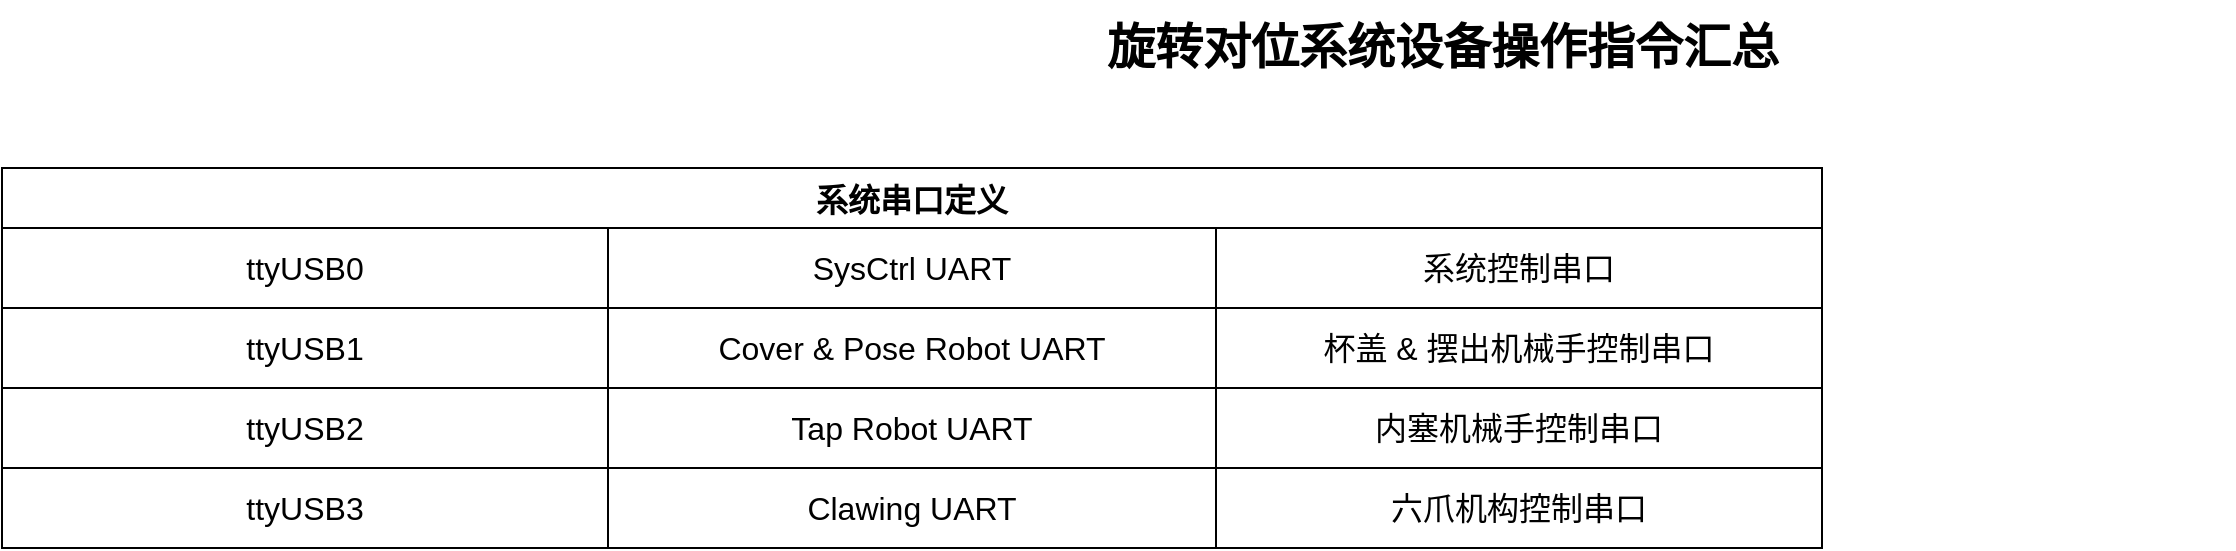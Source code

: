 <mxfile version="20.8.10" type="github">
  <diagram name="Page-1" id="bd83a815-5ea8-2e97-e5ec-87c9f400f2fa">
    <mxGraphModel dx="1709" dy="871" grid="1" gridSize="10" guides="1" tooltips="1" connect="1" arrows="1" fold="1" page="1" pageScale="1.5" pageWidth="1169" pageHeight="826" background="none" math="0" shadow="0">
      <root>
        <mxCell id="0" style=";html=1;" />
        <mxCell id="1" style=";html=1;" parent="0" />
        <mxCell id="1516e18e63f93b96-3" value="旋转对位系统设备操作指令汇总" style="text;strokeColor=none;fillColor=none;html=1;fontSize=24;fontStyle=1;verticalAlign=middle;align=center;rounded=0;shadow=1;" parent="1" vertex="1">
          <mxGeometry x="380" width="780" height="40" as="geometry" />
        </mxCell>
        <mxCell id="leJ5RlOltz1dUx3BEvnj-14" value="系统串口定义" style="shape=table;startSize=30;container=1;collapsible=0;childLayout=tableLayout;strokeColor=default;fontSize=16;points=[[0,0,0,0,0],[0,0.25,0,0,0],[0,0.5,0,0,0],[0,0.75,0,0,0],[0,1,0,0,0],[0.25,0,0,0,0],[0.25,1,0,0,0],[0.5,0,0,0,0],[0.5,1,0,0,0],[0.75,0,0,0,0],[0.75,1,0,0,0],[1,0,0,0,0],[1,0.25,0,0,0],[1,0.5,0,0,0],[1,0.75,0,0,0],[1,1,0,0,0]];fontStyle=1" parent="1" vertex="1">
          <mxGeometry x="50" y="80" width="910" height="190" as="geometry" />
        </mxCell>
        <mxCell id="leJ5RlOltz1dUx3BEvnj-15" value="" style="shape=tableRow;horizontal=0;startSize=0;swimlaneHead=0;swimlaneBody=0;strokeColor=inherit;top=0;left=0;bottom=0;right=0;collapsible=0;dropTarget=0;fillColor=none;points=[[0,0.5],[1,0.5]];portConstraint=eastwest;fontSize=16;" parent="leJ5RlOltz1dUx3BEvnj-14" vertex="1">
          <mxGeometry y="30" width="910" height="40" as="geometry" />
        </mxCell>
        <mxCell id="leJ5RlOltz1dUx3BEvnj-16" value="ttyUSB0" style="shape=partialRectangle;html=1;whiteSpace=wrap;connectable=0;strokeColor=inherit;overflow=hidden;fillColor=none;top=0;left=0;bottom=0;right=0;pointerEvents=1;fontSize=16;" parent="leJ5RlOltz1dUx3BEvnj-15" vertex="1">
          <mxGeometry width="303" height="40" as="geometry">
            <mxRectangle width="303" height="40" as="alternateBounds" />
          </mxGeometry>
        </mxCell>
        <mxCell id="leJ5RlOltz1dUx3BEvnj-17" value="SysCtrl UART" style="shape=partialRectangle;html=1;whiteSpace=wrap;connectable=0;strokeColor=inherit;overflow=hidden;fillColor=none;top=0;left=0;bottom=0;right=0;pointerEvents=1;fontSize=16;" parent="leJ5RlOltz1dUx3BEvnj-15" vertex="1">
          <mxGeometry x="303" width="304" height="40" as="geometry">
            <mxRectangle width="304" height="40" as="alternateBounds" />
          </mxGeometry>
        </mxCell>
        <mxCell id="leJ5RlOltz1dUx3BEvnj-18" value="系统控制串口" style="shape=partialRectangle;html=1;whiteSpace=wrap;connectable=0;strokeColor=inherit;overflow=hidden;fillColor=none;top=0;left=0;bottom=0;right=0;pointerEvents=1;fontSize=16;" parent="leJ5RlOltz1dUx3BEvnj-15" vertex="1">
          <mxGeometry x="607" width="303" height="40" as="geometry">
            <mxRectangle width="303" height="40" as="alternateBounds" />
          </mxGeometry>
        </mxCell>
        <mxCell id="leJ5RlOltz1dUx3BEvnj-19" value="" style="shape=tableRow;horizontal=0;startSize=0;swimlaneHead=0;swimlaneBody=0;strokeColor=inherit;top=0;left=0;bottom=0;right=0;collapsible=0;dropTarget=0;fillColor=none;points=[[0,0.5],[1,0.5]];portConstraint=eastwest;fontSize=16;" parent="leJ5RlOltz1dUx3BEvnj-14" vertex="1">
          <mxGeometry y="70" width="910" height="40" as="geometry" />
        </mxCell>
        <mxCell id="leJ5RlOltz1dUx3BEvnj-20" value="ttyUSB1" style="shape=partialRectangle;html=1;whiteSpace=wrap;connectable=1;strokeColor=inherit;overflow=hidden;fillColor=none;top=0;left=0;bottom=0;right=0;pointerEvents=1;fontSize=16;movable=1;resizable=1;rotatable=1;deletable=1;editable=1;" parent="leJ5RlOltz1dUx3BEvnj-19" vertex="1">
          <mxGeometry width="303" height="40" as="geometry">
            <mxRectangle width="303" height="40" as="alternateBounds" />
          </mxGeometry>
        </mxCell>
        <mxCell id="leJ5RlOltz1dUx3BEvnj-21" value="Cover &amp;amp; Pose Robot UART" style="shape=partialRectangle;html=1;whiteSpace=wrap;connectable=0;strokeColor=inherit;overflow=hidden;fillColor=none;top=0;left=0;bottom=0;right=0;pointerEvents=1;fontSize=16;" parent="leJ5RlOltz1dUx3BEvnj-19" vertex="1">
          <mxGeometry x="303" width="304" height="40" as="geometry">
            <mxRectangle width="304" height="40" as="alternateBounds" />
          </mxGeometry>
        </mxCell>
        <mxCell id="leJ5RlOltz1dUx3BEvnj-22" value="杯盖 &amp;amp; 摆出机械手控制串口" style="shape=partialRectangle;html=1;whiteSpace=wrap;connectable=0;strokeColor=inherit;overflow=hidden;fillColor=none;top=0;left=0;bottom=0;right=0;pointerEvents=1;fontSize=16;" parent="leJ5RlOltz1dUx3BEvnj-19" vertex="1">
          <mxGeometry x="607" width="303" height="40" as="geometry">
            <mxRectangle width="303" height="40" as="alternateBounds" />
          </mxGeometry>
        </mxCell>
        <mxCell id="leJ5RlOltz1dUx3BEvnj-72" value="" style="shape=tableRow;horizontal=0;startSize=0;swimlaneHead=0;swimlaneBody=0;strokeColor=inherit;top=0;left=0;bottom=0;right=0;collapsible=0;dropTarget=0;fillColor=none;points=[[0,0.5],[1,0.5]];portConstraint=eastwest;fontSize=16;" parent="leJ5RlOltz1dUx3BEvnj-14" vertex="1">
          <mxGeometry y="110" width="910" height="40" as="geometry" />
        </mxCell>
        <mxCell id="leJ5RlOltz1dUx3BEvnj-73" value="ttyUSB2" style="shape=partialRectangle;html=1;whiteSpace=wrap;connectable=1;strokeColor=inherit;overflow=hidden;fillColor=none;top=0;left=0;bottom=0;right=0;pointerEvents=1;fontSize=16;movable=1;resizable=1;rotatable=1;deletable=1;editable=1;" parent="leJ5RlOltz1dUx3BEvnj-72" vertex="1">
          <mxGeometry width="303" height="40" as="geometry">
            <mxRectangle width="303" height="40" as="alternateBounds" />
          </mxGeometry>
        </mxCell>
        <mxCell id="leJ5RlOltz1dUx3BEvnj-74" value="Tap Robot UART" style="shape=partialRectangle;html=1;whiteSpace=wrap;connectable=0;strokeColor=inherit;overflow=hidden;fillColor=none;top=0;left=0;bottom=0;right=0;pointerEvents=1;fontSize=16;" parent="leJ5RlOltz1dUx3BEvnj-72" vertex="1">
          <mxGeometry x="303" width="304" height="40" as="geometry">
            <mxRectangle width="304" height="40" as="alternateBounds" />
          </mxGeometry>
        </mxCell>
        <mxCell id="leJ5RlOltz1dUx3BEvnj-75" value="内塞机械手控制串口" style="shape=partialRectangle;html=1;whiteSpace=wrap;connectable=0;strokeColor=inherit;overflow=hidden;fillColor=none;top=0;left=0;bottom=0;right=0;pointerEvents=1;fontSize=16;" parent="leJ5RlOltz1dUx3BEvnj-72" vertex="1">
          <mxGeometry x="607" width="303" height="40" as="geometry">
            <mxRectangle width="303" height="40" as="alternateBounds" />
          </mxGeometry>
        </mxCell>
        <mxCell id="leJ5RlOltz1dUx3BEvnj-23" value="" style="shape=tableRow;horizontal=0;startSize=0;swimlaneHead=0;swimlaneBody=0;strokeColor=inherit;top=0;left=0;bottom=0;right=0;collapsible=0;dropTarget=0;fillColor=none;points=[[0,0.5],[1,0.5]];portConstraint=eastwest;fontSize=16;" parent="leJ5RlOltz1dUx3BEvnj-14" vertex="1">
          <mxGeometry y="150" width="910" height="40" as="geometry" />
        </mxCell>
        <mxCell id="leJ5RlOltz1dUx3BEvnj-24" value="ttyUSB3" style="shape=partialRectangle;html=1;whiteSpace=wrap;connectable=0;strokeColor=inherit;overflow=hidden;fillColor=none;top=0;left=0;bottom=0;right=0;pointerEvents=1;fontSize=16;" parent="leJ5RlOltz1dUx3BEvnj-23" vertex="1">
          <mxGeometry width="303" height="40" as="geometry">
            <mxRectangle width="303" height="40" as="alternateBounds" />
          </mxGeometry>
        </mxCell>
        <mxCell id="leJ5RlOltz1dUx3BEvnj-25" value="Clawing UART" style="shape=partialRectangle;html=1;whiteSpace=wrap;connectable=0;strokeColor=inherit;overflow=hidden;fillColor=none;top=0;left=0;bottom=0;right=0;pointerEvents=1;fontSize=16;" parent="leJ5RlOltz1dUx3BEvnj-23" vertex="1">
          <mxGeometry x="303" width="304" height="40" as="geometry">
            <mxRectangle width="304" height="40" as="alternateBounds" />
          </mxGeometry>
        </mxCell>
        <mxCell id="leJ5RlOltz1dUx3BEvnj-26" value="六爪机构控制串口" style="shape=partialRectangle;html=1;whiteSpace=wrap;connectable=0;strokeColor=inherit;overflow=hidden;fillColor=none;top=0;left=0;bottom=0;right=0;pointerEvents=1;fontSize=16;points=[[0,0,0,0,0],[0,0.25,0,0,0],[0,0.5,0,0,0],[0,0.75,0,0,0],[0,1,0,0,0],[0.25,0,0,0,0],[0.25,1,0,0,0],[0.5,0,0,0,0],[0.5,1,0,0,0],[0.75,0,0,0,0],[0.75,1,0,0,0],[1,0,0,0,0],[1,0.25,0,0,0],[1,0.5,0,0,0],[1,0.75,0,0,0],[1,1,0,0,0]];" parent="leJ5RlOltz1dUx3BEvnj-23" vertex="1">
          <mxGeometry x="607" width="303" height="40" as="geometry">
            <mxRectangle width="303" height="40" as="alternateBounds" />
          </mxGeometry>
        </mxCell>
      </root>
    </mxGraphModel>
  </diagram>
</mxfile>

